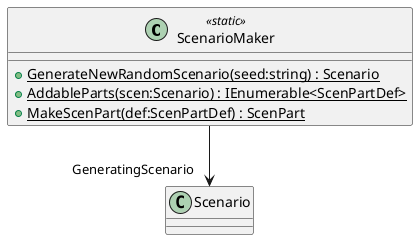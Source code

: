 @startuml
class ScenarioMaker <<static>> {
    + {static} GenerateNewRandomScenario(seed:string) : Scenario
    + {static} AddableParts(scen:Scenario) : IEnumerable<ScenPartDef>
    + {static} MakeScenPart(def:ScenPartDef) : ScenPart
}
ScenarioMaker --> "GeneratingScenario" Scenario
@enduml
